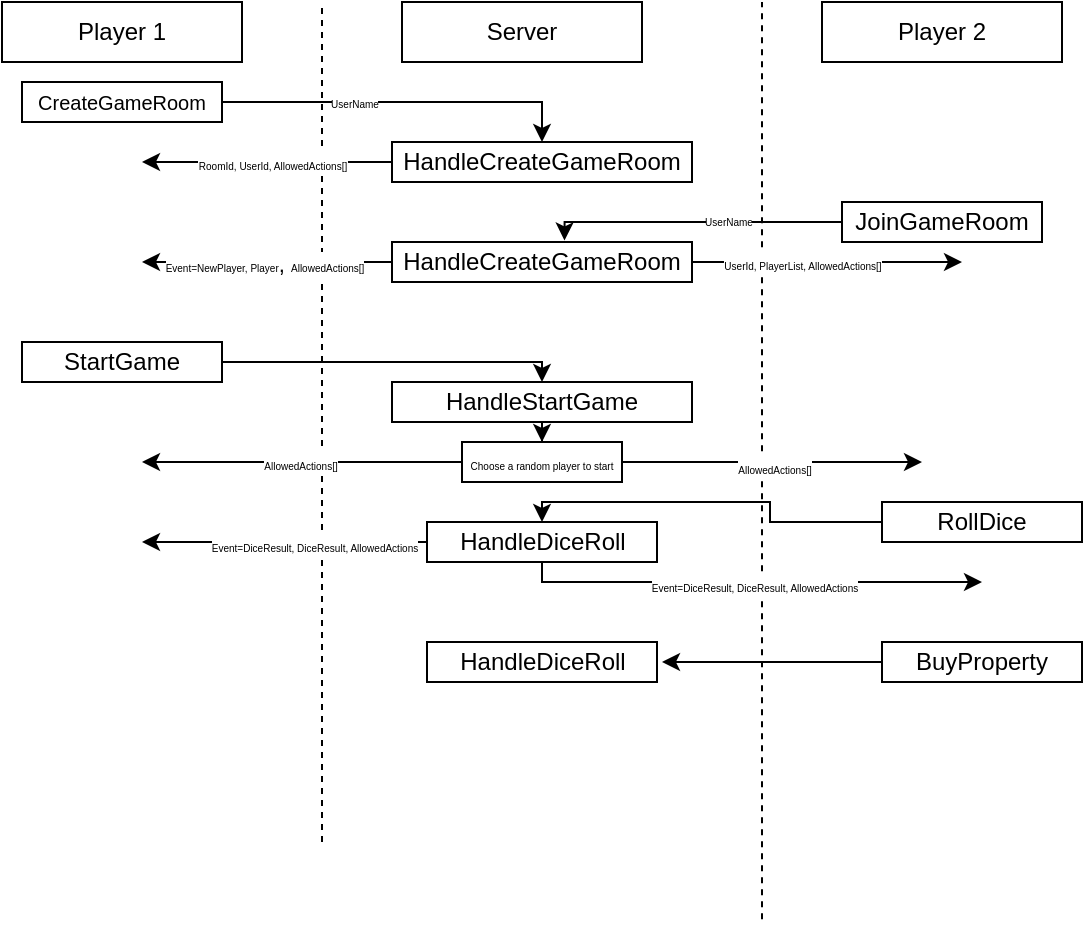 <mxfile version="26.0.12">
  <diagram name="Page-1" id="1JltymOU_94CAYNyti2q">
    <mxGraphModel dx="743" dy="402" grid="1" gridSize="10" guides="1" tooltips="1" connect="1" arrows="1" fold="1" page="1" pageScale="1" pageWidth="827" pageHeight="1169" math="0" shadow="0">
      <root>
        <mxCell id="0" />
        <mxCell id="1" parent="0" />
        <mxCell id="a0pdIB2whQw5H2ZO3lu2-11" value="Player 1" style="rounded=0;whiteSpace=wrap;html=1;" vertex="1" parent="1">
          <mxGeometry x="60" y="110" width="120" height="30" as="geometry" />
        </mxCell>
        <mxCell id="a0pdIB2whQw5H2ZO3lu2-12" value="" style="endArrow=none;dashed=1;html=1;rounded=0;" edge="1" parent="1">
          <mxGeometry width="50" height="50" relative="1" as="geometry">
            <mxPoint x="220" y="530" as="sourcePoint" />
            <mxPoint x="220" y="110" as="targetPoint" />
          </mxGeometry>
        </mxCell>
        <mxCell id="a0pdIB2whQw5H2ZO3lu2-19" style="edgeStyle=orthogonalEdgeStyle;rounded=0;orthogonalLoop=1;jettySize=auto;html=1;" edge="1" parent="1" source="a0pdIB2whQw5H2ZO3lu2-13">
          <mxGeometry relative="1" as="geometry">
            <mxPoint x="130" y="190" as="targetPoint" />
            <Array as="points">
              <mxPoint x="160" y="190" />
              <mxPoint x="160" y="190" />
            </Array>
          </mxGeometry>
        </mxCell>
        <mxCell id="a0pdIB2whQw5H2ZO3lu2-21" value="&lt;font style=&quot;font-size: 5px;&quot;&gt;RoomId, UserId, AllowedActions[]&lt;/font&gt;" style="edgeLabel;html=1;align=center;verticalAlign=middle;resizable=0;points=[];" vertex="1" connectable="0" parent="a0pdIB2whQw5H2ZO3lu2-19">
          <mxGeometry x="0.025" relative="1" as="geometry">
            <mxPoint x="4" as="offset" />
          </mxGeometry>
        </mxCell>
        <mxCell id="a0pdIB2whQw5H2ZO3lu2-13" value="HandleCreateGameRoom" style="rounded=0;whiteSpace=wrap;html=1;" vertex="1" parent="1">
          <mxGeometry x="255" y="180" width="150" height="20" as="geometry" />
        </mxCell>
        <mxCell id="a0pdIB2whQw5H2ZO3lu2-14" value="Server" style="rounded=0;whiteSpace=wrap;html=1;" vertex="1" parent="1">
          <mxGeometry x="260" y="110" width="120" height="30" as="geometry" />
        </mxCell>
        <mxCell id="a0pdIB2whQw5H2ZO3lu2-15" value="Player 2" style="rounded=0;whiteSpace=wrap;html=1;" vertex="1" parent="1">
          <mxGeometry x="470" y="110" width="120" height="30" as="geometry" />
        </mxCell>
        <mxCell id="a0pdIB2whQw5H2ZO3lu2-16" value="" style="endArrow=none;dashed=1;html=1;rounded=0;" edge="1" parent="1">
          <mxGeometry width="50" height="50" relative="1" as="geometry">
            <mxPoint x="440" y="568.571" as="sourcePoint" />
            <mxPoint x="440" y="110" as="targetPoint" />
          </mxGeometry>
        </mxCell>
        <mxCell id="a0pdIB2whQw5H2ZO3lu2-18" style="edgeStyle=orthogonalEdgeStyle;rounded=0;orthogonalLoop=1;jettySize=auto;html=1;entryX=0.5;entryY=0;entryDx=0;entryDy=0;" edge="1" parent="1" source="a0pdIB2whQw5H2ZO3lu2-17" target="a0pdIB2whQw5H2ZO3lu2-13">
          <mxGeometry relative="1" as="geometry" />
        </mxCell>
        <mxCell id="a0pdIB2whQw5H2ZO3lu2-44" value="&lt;font style=&quot;font-size: 5px;&quot;&gt;UserName&lt;/font&gt;" style="edgeLabel;html=1;align=center;verticalAlign=middle;resizable=0;points=[];" vertex="1" connectable="0" parent="a0pdIB2whQw5H2ZO3lu2-18">
          <mxGeometry x="-0.271" y="1" relative="1" as="geometry">
            <mxPoint as="offset" />
          </mxGeometry>
        </mxCell>
        <mxCell id="a0pdIB2whQw5H2ZO3lu2-17" value="&lt;font style=&quot;font-size: 10px;&quot;&gt;CreateGameRoom&lt;/font&gt;" style="rounded=0;whiteSpace=wrap;html=1;" vertex="1" parent="1">
          <mxGeometry x="70" y="150" width="100" height="20" as="geometry" />
        </mxCell>
        <mxCell id="a0pdIB2whQw5H2ZO3lu2-20" value="JoinGameRoom" style="rounded=0;whiteSpace=wrap;html=1;" vertex="1" parent="1">
          <mxGeometry x="480" y="210" width="100" height="20" as="geometry" />
        </mxCell>
        <mxCell id="a0pdIB2whQw5H2ZO3lu2-26" style="edgeStyle=orthogonalEdgeStyle;rounded=0;orthogonalLoop=1;jettySize=auto;html=1;" edge="1" parent="1" source="a0pdIB2whQw5H2ZO3lu2-23">
          <mxGeometry relative="1" as="geometry">
            <mxPoint x="540" y="240" as="targetPoint" />
          </mxGeometry>
        </mxCell>
        <mxCell id="a0pdIB2whQw5H2ZO3lu2-28" value="&lt;font style=&quot;font-size: 5px;&quot;&gt;UserId, PlayerList, AllowedActions[]&lt;/font&gt;" style="edgeLabel;html=1;align=center;verticalAlign=middle;resizable=0;points=[];" vertex="1" connectable="0" parent="a0pdIB2whQw5H2ZO3lu2-26">
          <mxGeometry x="-0.308" y="2" relative="1" as="geometry">
            <mxPoint x="8" y="2" as="offset" />
          </mxGeometry>
        </mxCell>
        <mxCell id="a0pdIB2whQw5H2ZO3lu2-29" style="edgeStyle=orthogonalEdgeStyle;rounded=0;orthogonalLoop=1;jettySize=auto;html=1;" edge="1" parent="1" source="a0pdIB2whQw5H2ZO3lu2-23">
          <mxGeometry relative="1" as="geometry">
            <mxPoint x="130" y="240" as="targetPoint" />
          </mxGeometry>
        </mxCell>
        <mxCell id="a0pdIB2whQw5H2ZO3lu2-31" value="&lt;font style=&quot;font-size: 5px;&quot;&gt;Event=NewPlayer, Player&lt;/font&gt;, &lt;font style=&quot;font-size: 5px;&quot;&gt;AllowedActions[]&lt;/font&gt;" style="edgeLabel;html=1;align=center;verticalAlign=middle;resizable=0;points=[];" vertex="1" connectable="0" parent="a0pdIB2whQw5H2ZO3lu2-29">
          <mxGeometry x="0.025" y="-1" relative="1" as="geometry">
            <mxPoint y="1" as="offset" />
          </mxGeometry>
        </mxCell>
        <mxCell id="a0pdIB2whQw5H2ZO3lu2-23" value="HandleCreateGameRoom" style="rounded=0;whiteSpace=wrap;html=1;" vertex="1" parent="1">
          <mxGeometry x="255" y="230" width="150" height="20" as="geometry" />
        </mxCell>
        <mxCell id="a0pdIB2whQw5H2ZO3lu2-27" style="edgeStyle=orthogonalEdgeStyle;rounded=0;orthogonalLoop=1;jettySize=auto;html=1;entryX=0.575;entryY=-0.039;entryDx=0;entryDy=0;entryPerimeter=0;" edge="1" parent="1" source="a0pdIB2whQw5H2ZO3lu2-20" target="a0pdIB2whQw5H2ZO3lu2-23">
          <mxGeometry relative="1" as="geometry">
            <Array as="points">
              <mxPoint x="341" y="220" />
            </Array>
          </mxGeometry>
        </mxCell>
        <mxCell id="a0pdIB2whQw5H2ZO3lu2-45" value="&lt;font style=&quot;font-size: 5px;&quot;&gt;UserName&lt;/font&gt;" style="edgeLabel;html=1;align=center;verticalAlign=middle;resizable=0;points=[];" vertex="1" connectable="0" parent="a0pdIB2whQw5H2ZO3lu2-27">
          <mxGeometry x="-0.226" y="-2" relative="1" as="geometry">
            <mxPoint as="offset" />
          </mxGeometry>
        </mxCell>
        <mxCell id="a0pdIB2whQw5H2ZO3lu2-35" style="edgeStyle=orthogonalEdgeStyle;rounded=0;orthogonalLoop=1;jettySize=auto;html=1;entryX=0.5;entryY=0;entryDx=0;entryDy=0;" edge="1" parent="1" source="a0pdIB2whQw5H2ZO3lu2-32" target="a0pdIB2whQw5H2ZO3lu2-36">
          <mxGeometry relative="1" as="geometry">
            <mxPoint x="310" y="290" as="targetPoint" />
            <Array as="points">
              <mxPoint x="330" y="290" />
            </Array>
          </mxGeometry>
        </mxCell>
        <mxCell id="a0pdIB2whQw5H2ZO3lu2-32" value="StartGame" style="rounded=0;whiteSpace=wrap;html=1;" vertex="1" parent="1">
          <mxGeometry x="70" y="280" width="100" height="20" as="geometry" />
        </mxCell>
        <mxCell id="a0pdIB2whQw5H2ZO3lu2-38" value="" style="edgeStyle=orthogonalEdgeStyle;rounded=0;orthogonalLoop=1;jettySize=auto;html=1;" edge="1" parent="1" source="a0pdIB2whQw5H2ZO3lu2-36" target="a0pdIB2whQw5H2ZO3lu2-37">
          <mxGeometry relative="1" as="geometry" />
        </mxCell>
        <mxCell id="a0pdIB2whQw5H2ZO3lu2-36" value="HandleStartGame" style="rounded=0;whiteSpace=wrap;html=1;" vertex="1" parent="1">
          <mxGeometry x="255" y="300" width="150" height="20" as="geometry" />
        </mxCell>
        <mxCell id="a0pdIB2whQw5H2ZO3lu2-39" style="edgeStyle=orthogonalEdgeStyle;rounded=0;orthogonalLoop=1;jettySize=auto;html=1;" edge="1" parent="1" source="a0pdIB2whQw5H2ZO3lu2-37">
          <mxGeometry relative="1" as="geometry">
            <mxPoint x="130" y="340" as="targetPoint" />
          </mxGeometry>
        </mxCell>
        <mxCell id="a0pdIB2whQw5H2ZO3lu2-40" value="&lt;font style=&quot;font-size: 5px;&quot;&gt;AllowedActions[]&lt;/font&gt;" style="edgeLabel;html=1;align=center;verticalAlign=middle;resizable=0;points=[];" vertex="1" connectable="0" parent="a0pdIB2whQw5H2ZO3lu2-39">
          <mxGeometry x="0.018" y="-1" relative="1" as="geometry">
            <mxPoint as="offset" />
          </mxGeometry>
        </mxCell>
        <mxCell id="a0pdIB2whQw5H2ZO3lu2-37" value="&lt;font style=&quot;font-size: 5px;&quot;&gt;Choose a random player to start&lt;/font&gt;" style="rounded=0;whiteSpace=wrap;html=1;" vertex="1" parent="1">
          <mxGeometry x="290" y="330" width="80" height="20" as="geometry" />
        </mxCell>
        <mxCell id="a0pdIB2whQw5H2ZO3lu2-41" style="edgeStyle=orthogonalEdgeStyle;rounded=0;orthogonalLoop=1;jettySize=auto;html=1;exitX=1;exitY=0.5;exitDx=0;exitDy=0;" edge="1" parent="1" source="a0pdIB2whQw5H2ZO3lu2-37">
          <mxGeometry relative="1" as="geometry">
            <mxPoint x="520" y="340" as="targetPoint" />
            <mxPoint x="600" y="350" as="sourcePoint" />
          </mxGeometry>
        </mxCell>
        <mxCell id="a0pdIB2whQw5H2ZO3lu2-42" value="&lt;font style=&quot;font-size: 5px;&quot;&gt;AllowedActions[]&lt;/font&gt;" style="edgeLabel;html=1;align=center;verticalAlign=middle;resizable=0;points=[];" vertex="1" connectable="0" parent="a0pdIB2whQw5H2ZO3lu2-41">
          <mxGeometry x="0.018" y="-1" relative="1" as="geometry">
            <mxPoint as="offset" />
          </mxGeometry>
        </mxCell>
        <mxCell id="a0pdIB2whQw5H2ZO3lu2-46" style="edgeStyle=orthogonalEdgeStyle;rounded=0;orthogonalLoop=1;jettySize=auto;html=1;entryX=0.5;entryY=0;entryDx=0;entryDy=0;" edge="1" parent="1" source="a0pdIB2whQw5H2ZO3lu2-43" target="a0pdIB2whQw5H2ZO3lu2-47">
          <mxGeometry relative="1" as="geometry">
            <mxPoint x="400" y="380" as="targetPoint" />
            <Array as="points">
              <mxPoint x="444" y="370" />
              <mxPoint x="444" y="360" />
              <mxPoint x="330" y="360" />
            </Array>
          </mxGeometry>
        </mxCell>
        <mxCell id="a0pdIB2whQw5H2ZO3lu2-43" value="RollDice" style="rounded=0;whiteSpace=wrap;html=1;" vertex="1" parent="1">
          <mxGeometry x="500" y="360" width="100" height="20" as="geometry" />
        </mxCell>
        <mxCell id="a0pdIB2whQw5H2ZO3lu2-48" style="edgeStyle=orthogonalEdgeStyle;rounded=0;orthogonalLoop=1;jettySize=auto;html=1;" edge="1" parent="1" source="a0pdIB2whQw5H2ZO3lu2-47">
          <mxGeometry relative="1" as="geometry">
            <mxPoint x="550" y="400" as="targetPoint" />
            <Array as="points">
              <mxPoint x="330" y="400" />
            </Array>
          </mxGeometry>
        </mxCell>
        <mxCell id="a0pdIB2whQw5H2ZO3lu2-49" value="&lt;font style=&quot;font-size: 5px;&quot;&gt;Event=DiceResult, DiceResult, AllowedActions&lt;/font&gt;" style="edgeLabel;html=1;align=center;verticalAlign=middle;resizable=0;points=[];" vertex="1" connectable="0" parent="a0pdIB2whQw5H2ZO3lu2-48">
          <mxGeometry x="0.007" y="-1" relative="1" as="geometry">
            <mxPoint as="offset" />
          </mxGeometry>
        </mxCell>
        <mxCell id="a0pdIB2whQw5H2ZO3lu2-56" style="edgeStyle=orthogonalEdgeStyle;rounded=0;orthogonalLoop=1;jettySize=auto;html=1;" edge="1" parent="1" source="a0pdIB2whQw5H2ZO3lu2-47">
          <mxGeometry relative="1" as="geometry">
            <mxPoint x="130" y="380" as="targetPoint" />
          </mxGeometry>
        </mxCell>
        <mxCell id="a0pdIB2whQw5H2ZO3lu2-57" value="&lt;font style=&quot;font-size: 5px;&quot;&gt;Event=DiceResult, DiceResult, AllowedActions&lt;/font&gt;" style="edgeLabel;html=1;align=center;verticalAlign=middle;resizable=0;points=[];" vertex="1" connectable="0" parent="a0pdIB2whQw5H2ZO3lu2-56">
          <mxGeometry x="-0.213" y="1" relative="1" as="geometry">
            <mxPoint as="offset" />
          </mxGeometry>
        </mxCell>
        <mxCell id="a0pdIB2whQw5H2ZO3lu2-47" value="HandleDiceRoll" style="rounded=0;whiteSpace=wrap;html=1;" vertex="1" parent="1">
          <mxGeometry x="272.5" y="370" width="115" height="20" as="geometry" />
        </mxCell>
        <mxCell id="a0pdIB2whQw5H2ZO3lu2-51" style="edgeStyle=orthogonalEdgeStyle;rounded=0;orthogonalLoop=1;jettySize=auto;html=1;" edge="1" parent="1" source="a0pdIB2whQw5H2ZO3lu2-50">
          <mxGeometry relative="1" as="geometry">
            <mxPoint x="390" y="440" as="targetPoint" />
          </mxGeometry>
        </mxCell>
        <mxCell id="a0pdIB2whQw5H2ZO3lu2-50" value="BuyProperty" style="rounded=0;whiteSpace=wrap;html=1;" vertex="1" parent="1">
          <mxGeometry x="500" y="430" width="100" height="20" as="geometry" />
        </mxCell>
        <mxCell id="a0pdIB2whQw5H2ZO3lu2-55" value="HandleDiceRoll" style="rounded=0;whiteSpace=wrap;html=1;" vertex="1" parent="1">
          <mxGeometry x="272.5" y="430" width="115" height="20" as="geometry" />
        </mxCell>
      </root>
    </mxGraphModel>
  </diagram>
</mxfile>

